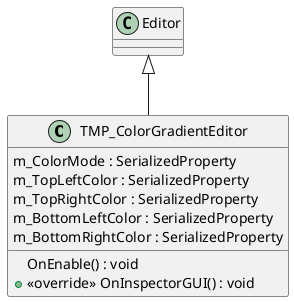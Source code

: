 @startuml
class TMP_ColorGradientEditor {
    m_ColorMode : SerializedProperty
    m_TopLeftColor : SerializedProperty
    m_TopRightColor : SerializedProperty
    m_BottomLeftColor : SerializedProperty
    m_BottomRightColor : SerializedProperty
    OnEnable() : void
    + <<override>> OnInspectorGUI() : void
}
Editor <|-- TMP_ColorGradientEditor
@enduml
